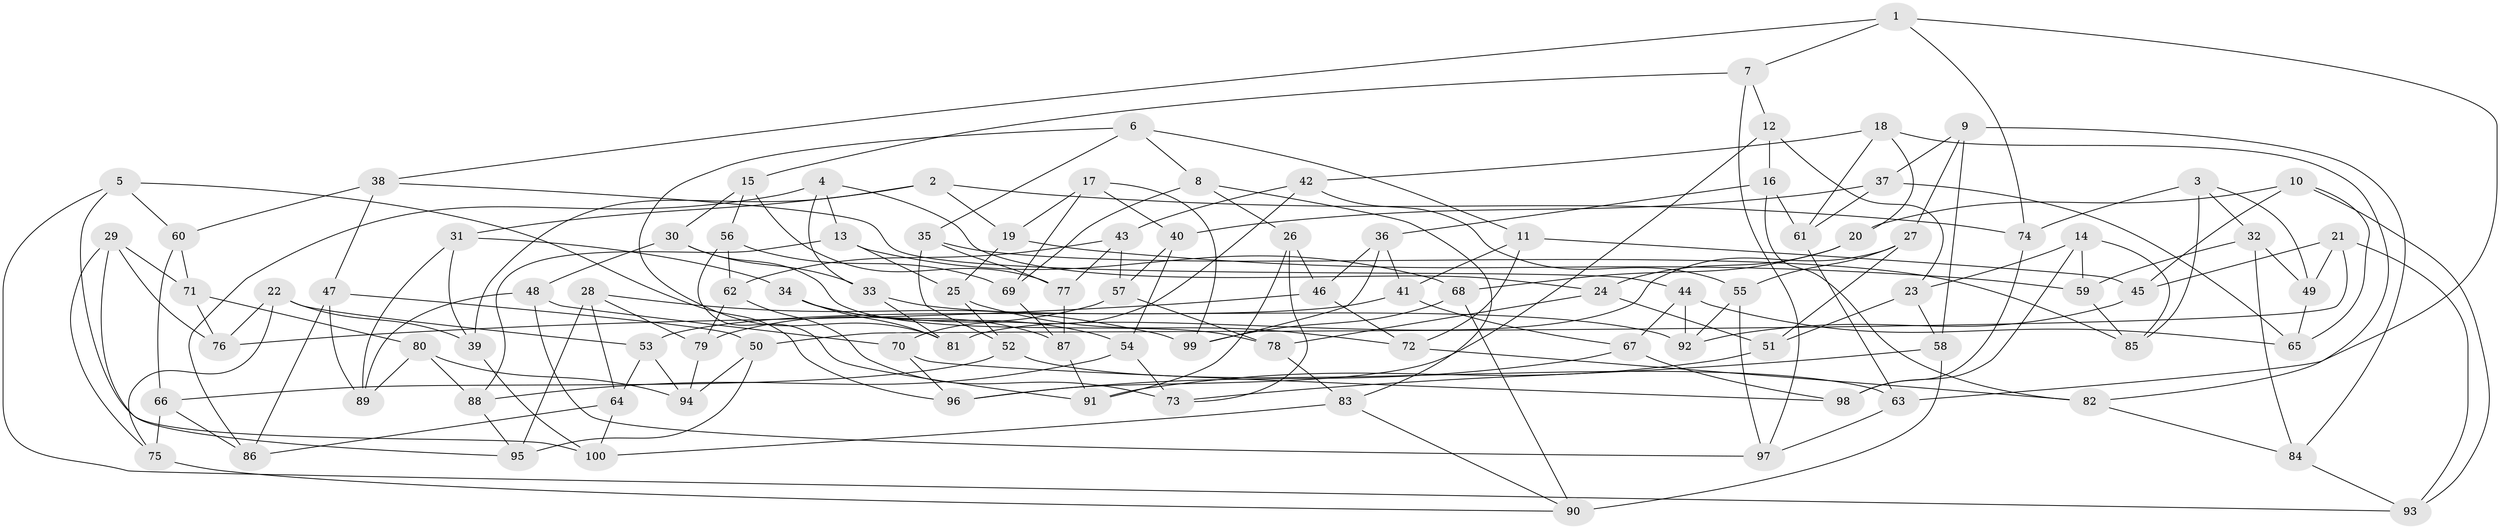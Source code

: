 // Generated by graph-tools (version 1.1) at 2025/39/02/21/25 10:39:01]
// undirected, 100 vertices, 200 edges
graph export_dot {
graph [start="1"]
  node [color=gray90,style=filled];
  1;
  2;
  3;
  4;
  5;
  6;
  7;
  8;
  9;
  10;
  11;
  12;
  13;
  14;
  15;
  16;
  17;
  18;
  19;
  20;
  21;
  22;
  23;
  24;
  25;
  26;
  27;
  28;
  29;
  30;
  31;
  32;
  33;
  34;
  35;
  36;
  37;
  38;
  39;
  40;
  41;
  42;
  43;
  44;
  45;
  46;
  47;
  48;
  49;
  50;
  51;
  52;
  53;
  54;
  55;
  56;
  57;
  58;
  59;
  60;
  61;
  62;
  63;
  64;
  65;
  66;
  67;
  68;
  69;
  70;
  71;
  72;
  73;
  74;
  75;
  76;
  77;
  78;
  79;
  80;
  81;
  82;
  83;
  84;
  85;
  86;
  87;
  88;
  89;
  90;
  91;
  92;
  93;
  94;
  95;
  96;
  97;
  98;
  99;
  100;
  1 -- 74;
  1 -- 38;
  1 -- 63;
  1 -- 7;
  2 -- 39;
  2 -- 19;
  2 -- 31;
  2 -- 74;
  3 -- 74;
  3 -- 85;
  3 -- 32;
  3 -- 49;
  4 -- 24;
  4 -- 86;
  4 -- 33;
  4 -- 13;
  5 -- 93;
  5 -- 60;
  5 -- 96;
  5 -- 100;
  6 -- 35;
  6 -- 11;
  6 -- 81;
  6 -- 8;
  7 -- 97;
  7 -- 15;
  7 -- 12;
  8 -- 83;
  8 -- 69;
  8 -- 26;
  9 -- 58;
  9 -- 84;
  9 -- 27;
  9 -- 37;
  10 -- 45;
  10 -- 65;
  10 -- 93;
  10 -- 20;
  11 -- 72;
  11 -- 45;
  11 -- 41;
  12 -- 23;
  12 -- 16;
  12 -- 96;
  13 -- 88;
  13 -- 68;
  13 -- 25;
  14 -- 23;
  14 -- 98;
  14 -- 59;
  14 -- 85;
  15 -- 77;
  15 -- 30;
  15 -- 56;
  16 -- 82;
  16 -- 61;
  16 -- 36;
  17 -- 40;
  17 -- 19;
  17 -- 99;
  17 -- 69;
  18 -- 42;
  18 -- 20;
  18 -- 61;
  18 -- 82;
  19 -- 25;
  19 -- 59;
  20 -- 24;
  20 -- 68;
  21 -- 49;
  21 -- 45;
  21 -- 50;
  21 -- 93;
  22 -- 76;
  22 -- 75;
  22 -- 39;
  22 -- 53;
  23 -- 51;
  23 -- 58;
  24 -- 51;
  24 -- 78;
  25 -- 72;
  25 -- 52;
  26 -- 73;
  26 -- 46;
  26 -- 91;
  27 -- 51;
  27 -- 81;
  27 -- 55;
  28 -- 99;
  28 -- 79;
  28 -- 95;
  28 -- 64;
  29 -- 76;
  29 -- 75;
  29 -- 95;
  29 -- 71;
  30 -- 33;
  30 -- 78;
  30 -- 48;
  31 -- 89;
  31 -- 34;
  31 -- 39;
  32 -- 84;
  32 -- 49;
  32 -- 59;
  33 -- 81;
  33 -- 92;
  34 -- 81;
  34 -- 54;
  34 -- 87;
  35 -- 85;
  35 -- 52;
  35 -- 77;
  36 -- 46;
  36 -- 99;
  36 -- 41;
  37 -- 61;
  37 -- 65;
  37 -- 40;
  38 -- 44;
  38 -- 60;
  38 -- 47;
  39 -- 100;
  40 -- 57;
  40 -- 54;
  41 -- 53;
  41 -- 67;
  42 -- 70;
  42 -- 43;
  42 -- 55;
  43 -- 62;
  43 -- 77;
  43 -- 57;
  44 -- 67;
  44 -- 65;
  44 -- 92;
  45 -- 92;
  46 -- 76;
  46 -- 72;
  47 -- 86;
  47 -- 89;
  47 -- 50;
  48 -- 97;
  48 -- 89;
  48 -- 70;
  49 -- 65;
  50 -- 94;
  50 -- 95;
  51 -- 91;
  52 -- 66;
  52 -- 63;
  53 -- 64;
  53 -- 94;
  54 -- 88;
  54 -- 73;
  55 -- 92;
  55 -- 97;
  56 -- 69;
  56 -- 91;
  56 -- 62;
  57 -- 78;
  57 -- 79;
  58 -- 73;
  58 -- 90;
  59 -- 85;
  60 -- 66;
  60 -- 71;
  61 -- 63;
  62 -- 79;
  62 -- 73;
  63 -- 97;
  64 -- 86;
  64 -- 100;
  66 -- 75;
  66 -- 86;
  67 -- 96;
  67 -- 98;
  68 -- 90;
  68 -- 99;
  69 -- 87;
  70 -- 96;
  70 -- 98;
  71 -- 76;
  71 -- 80;
  72 -- 82;
  74 -- 98;
  75 -- 90;
  77 -- 87;
  78 -- 83;
  79 -- 94;
  80 -- 89;
  80 -- 88;
  80 -- 94;
  82 -- 84;
  83 -- 90;
  83 -- 100;
  84 -- 93;
  87 -- 91;
  88 -- 95;
}
